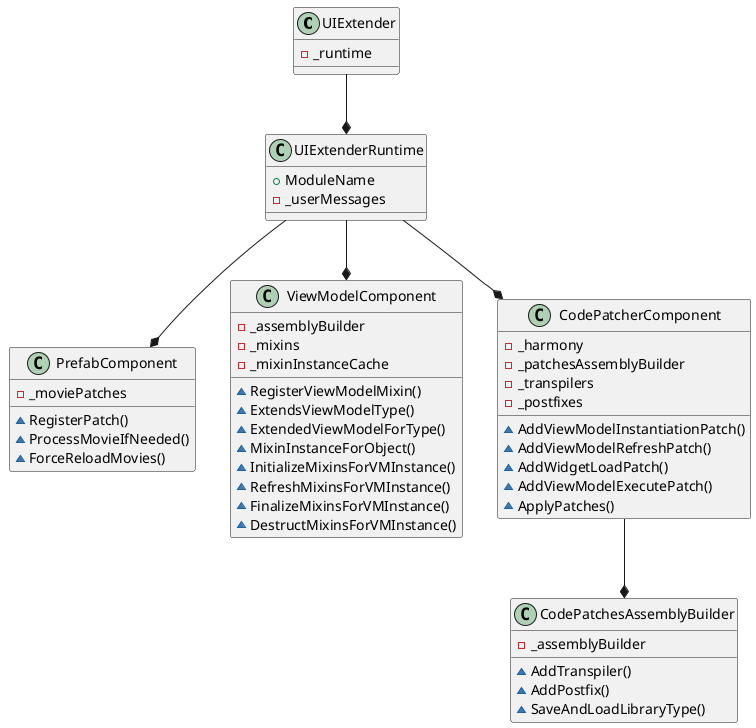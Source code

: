 ﻿@startuml

class UIExtender {
- _runtime
}

class UIExtenderRuntime {
+ ModuleName
- _userMessages
}

class PrefabComponent {
- _moviePatches
~ RegisterPatch()
~ ProcessMovieIfNeeded()
~ ForceReloadMovies()
}

class ViewModelComponent {
- _assemblyBuilder
- _mixins
- _mixinInstanceCache
~ RegisterViewModelMixin()
~ ExtendsViewModelType()
~ ExtendedViewModelForType()
~ MixinInstanceForObject()
~ InitializeMixinsForVMInstance()
~ RefreshMixinsForVMInstance()
~ FinalizeMixinsForVMInstance()
~ DestructMixinsForVMInstance()
}

class CodePatcherComponent {
- _harmony
- _patchesAssemblyBuilder
- _transpilers
- _postfixes
~ AddViewModelInstantiationPatch()
~ AddViewModelRefreshPatch()
~ AddWidgetLoadPatch()
~ AddViewModelExecutePatch()
~ ApplyPatches()
}

class CodePatchesAssemblyBuilder {
- _assemblyBuilder
~ AddTranspiler()
~ AddPostfix()
~ SaveAndLoadLibraryType()
}

UIExtender --* UIExtenderRuntime
UIExtenderRuntime --* PrefabComponent
UIExtenderRuntime --* ViewModelComponent
UIExtenderRuntime --* CodePatcherComponent

CodePatcherComponent --* CodePatchesAssemblyBuilder

@enduml